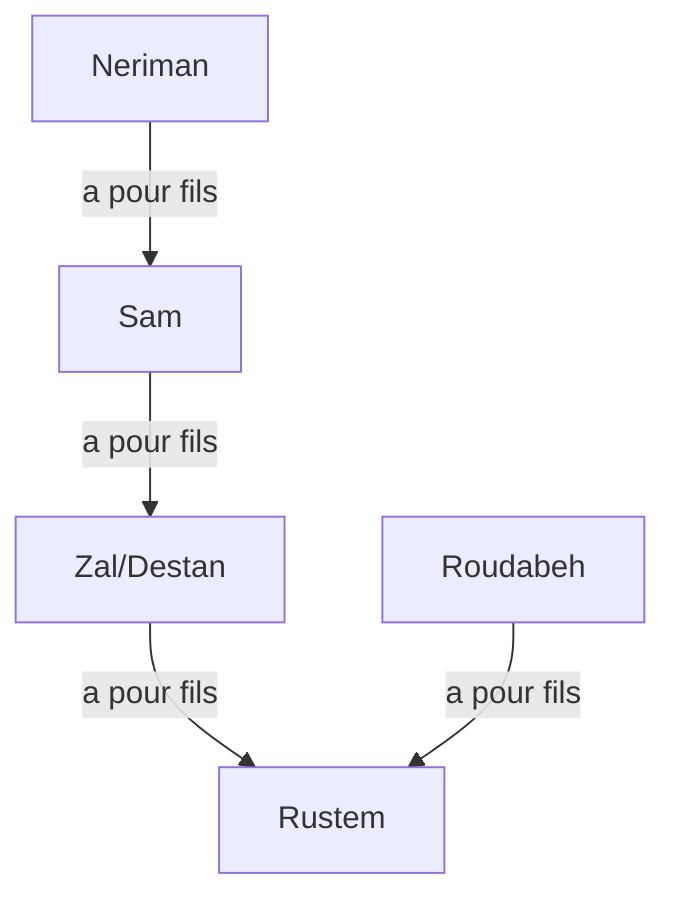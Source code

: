 graph TD
Neriman --a pour fils--> Sam
Sam --a pour fils--> Zal/Destan
Zal/Destan --a pour fils--> Rustem
Roudabeh --a pour fils--> Rustem